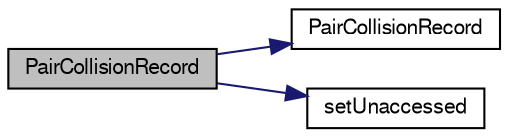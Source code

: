 digraph "PairCollisionRecord"
{
  bgcolor="transparent";
  edge [fontname="FreeSans",fontsize="10",labelfontname="FreeSans",labelfontsize="10"];
  node [fontname="FreeSans",fontsize="10",shape=record];
  rankdir="LR";
  Node3 [label="PairCollisionRecord",height=0.2,width=0.4,color="black", fillcolor="grey75", style="filled", fontcolor="black"];
  Node3 -> Node4 [color="midnightblue",fontsize="10",style="solid",fontname="FreeSans"];
  Node4 [label="PairCollisionRecord",height=0.2,width=0.4,color="black",URL="$a23870.html#a726312fd7b0677c368c93da7903f3c50",tooltip="Construct null. "];
  Node3 -> Node5 [color="midnightblue",fontsize="10",style="solid",fontname="FreeSans"];
  Node5 [label="setUnaccessed",height=0.2,width=0.4,color="black",URL="$a23870.html#ac9be70dd894f4f4f58dc9ba499c11174",tooltip="Set the accessed property of the record to unaccessed. "];
}

